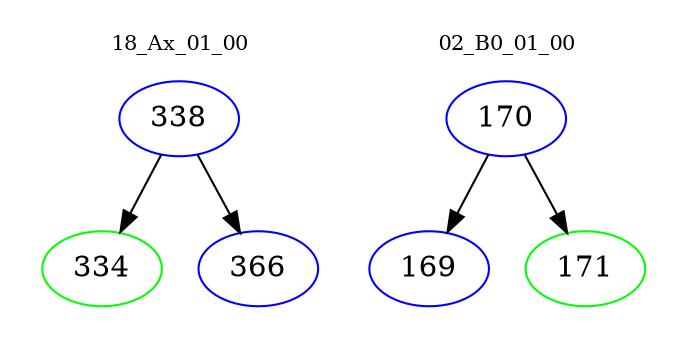 digraph{
subgraph cluster_0 {
color = white
label = "18_Ax_01_00";
fontsize=10;
T0_338 [label="338", color="blue"]
T0_338 -> T0_334 [color="black"]
T0_334 [label="334", color="green"]
T0_338 -> T0_366 [color="black"]
T0_366 [label="366", color="blue"]
}
subgraph cluster_1 {
color = white
label = "02_B0_01_00";
fontsize=10;
T1_170 [label="170", color="blue"]
T1_170 -> T1_169 [color="black"]
T1_169 [label="169", color="blue"]
T1_170 -> T1_171 [color="black"]
T1_171 [label="171", color="green"]
}
}
